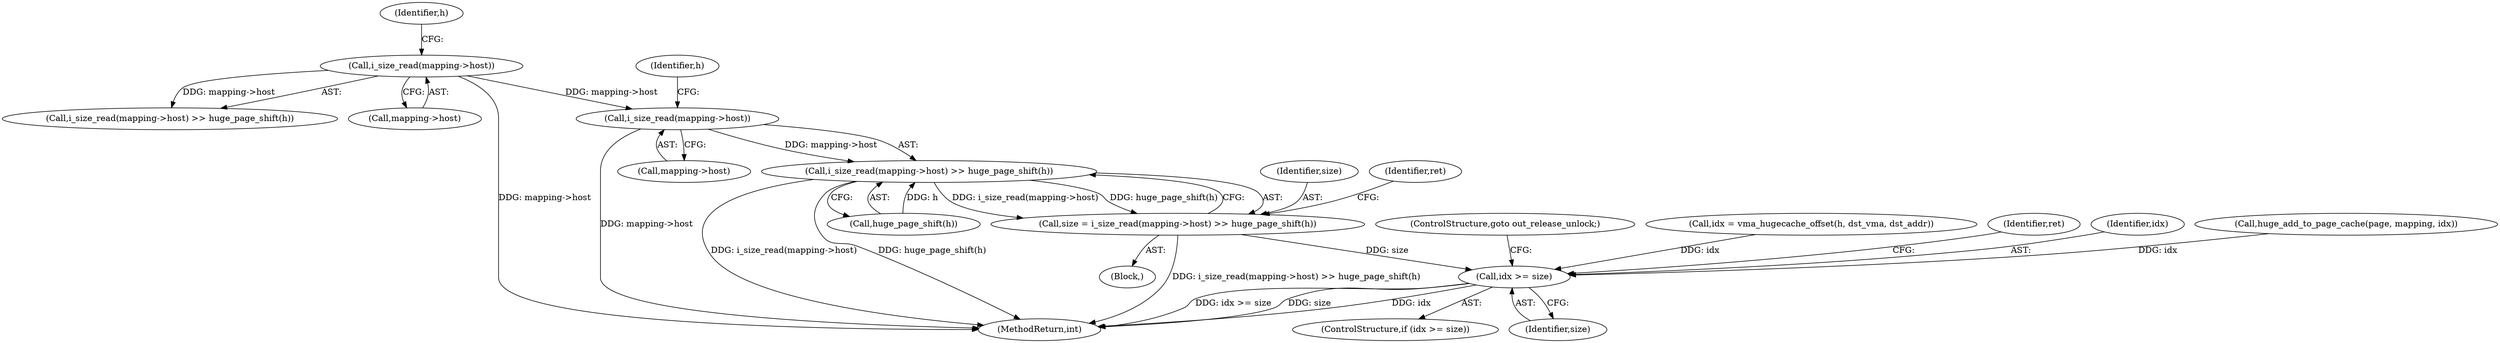 digraph "0_linux_1e3921471354244f70fe268586ff94a97a6dd4df@API" {
"1000245" [label="(Call,i_size_read(mapping->host))"];
"1000210" [label="(Call,i_size_read(mapping->host))"];
"1000244" [label="(Call,i_size_read(mapping->host) >> huge_page_shift(h))"];
"1000242" [label="(Call,size = i_size_read(mapping->host) >> huge_page_shift(h))"];
"1000256" [label="(Call,idx >= size)"];
"1000246" [label="(Call,mapping->host)"];
"1000198" [label="(Call,idx = vma_hugecache_offset(h, dst_vma, dst_addr))"];
"1000249" [label="(Call,huge_page_shift(h))"];
"1000261" [label="(Identifier,ret)"];
"1000245" [label="(Call,i_size_read(mapping->host))"];
"1000243" [label="(Identifier,size)"];
"1000215" [label="(Identifier,h)"];
"1000257" [label="(Identifier,idx)"];
"1000250" [label="(Identifier,h)"];
"1000211" [label="(Call,mapping->host)"];
"1000209" [label="(Call,i_size_read(mapping->host) >> huge_page_shift(h))"];
"1000256" [label="(Call,idx >= size)"];
"1000242" [label="(Call,size = i_size_read(mapping->host) >> huge_page_shift(h))"];
"1000210" [label="(Call,i_size_read(mapping->host))"];
"1000258" [label="(Identifier,size)"];
"1000114" [label="(Block,)"];
"1000227" [label="(Call,huge_add_to_page_cache(page, mapping, idx))"];
"1000259" [label="(ControlStructure,goto out_release_unlock;)"];
"1000356" [label="(MethodReturn,int)"];
"1000252" [label="(Identifier,ret)"];
"1000244" [label="(Call,i_size_read(mapping->host) >> huge_page_shift(h))"];
"1000255" [label="(ControlStructure,if (idx >= size))"];
"1000245" -> "1000244"  [label="AST: "];
"1000245" -> "1000246"  [label="CFG: "];
"1000246" -> "1000245"  [label="AST: "];
"1000250" -> "1000245"  [label="CFG: "];
"1000245" -> "1000356"  [label="DDG: mapping->host"];
"1000245" -> "1000244"  [label="DDG: mapping->host"];
"1000210" -> "1000245"  [label="DDG: mapping->host"];
"1000210" -> "1000209"  [label="AST: "];
"1000210" -> "1000211"  [label="CFG: "];
"1000211" -> "1000210"  [label="AST: "];
"1000215" -> "1000210"  [label="CFG: "];
"1000210" -> "1000356"  [label="DDG: mapping->host"];
"1000210" -> "1000209"  [label="DDG: mapping->host"];
"1000244" -> "1000242"  [label="AST: "];
"1000244" -> "1000249"  [label="CFG: "];
"1000249" -> "1000244"  [label="AST: "];
"1000242" -> "1000244"  [label="CFG: "];
"1000244" -> "1000356"  [label="DDG: i_size_read(mapping->host)"];
"1000244" -> "1000356"  [label="DDG: huge_page_shift(h)"];
"1000244" -> "1000242"  [label="DDG: i_size_read(mapping->host)"];
"1000244" -> "1000242"  [label="DDG: huge_page_shift(h)"];
"1000249" -> "1000244"  [label="DDG: h"];
"1000242" -> "1000114"  [label="AST: "];
"1000243" -> "1000242"  [label="AST: "];
"1000252" -> "1000242"  [label="CFG: "];
"1000242" -> "1000356"  [label="DDG: i_size_read(mapping->host) >> huge_page_shift(h)"];
"1000242" -> "1000256"  [label="DDG: size"];
"1000256" -> "1000255"  [label="AST: "];
"1000256" -> "1000258"  [label="CFG: "];
"1000257" -> "1000256"  [label="AST: "];
"1000258" -> "1000256"  [label="AST: "];
"1000259" -> "1000256"  [label="CFG: "];
"1000261" -> "1000256"  [label="CFG: "];
"1000256" -> "1000356"  [label="DDG: size"];
"1000256" -> "1000356"  [label="DDG: idx"];
"1000256" -> "1000356"  [label="DDG: idx >= size"];
"1000198" -> "1000256"  [label="DDG: idx"];
"1000227" -> "1000256"  [label="DDG: idx"];
}
